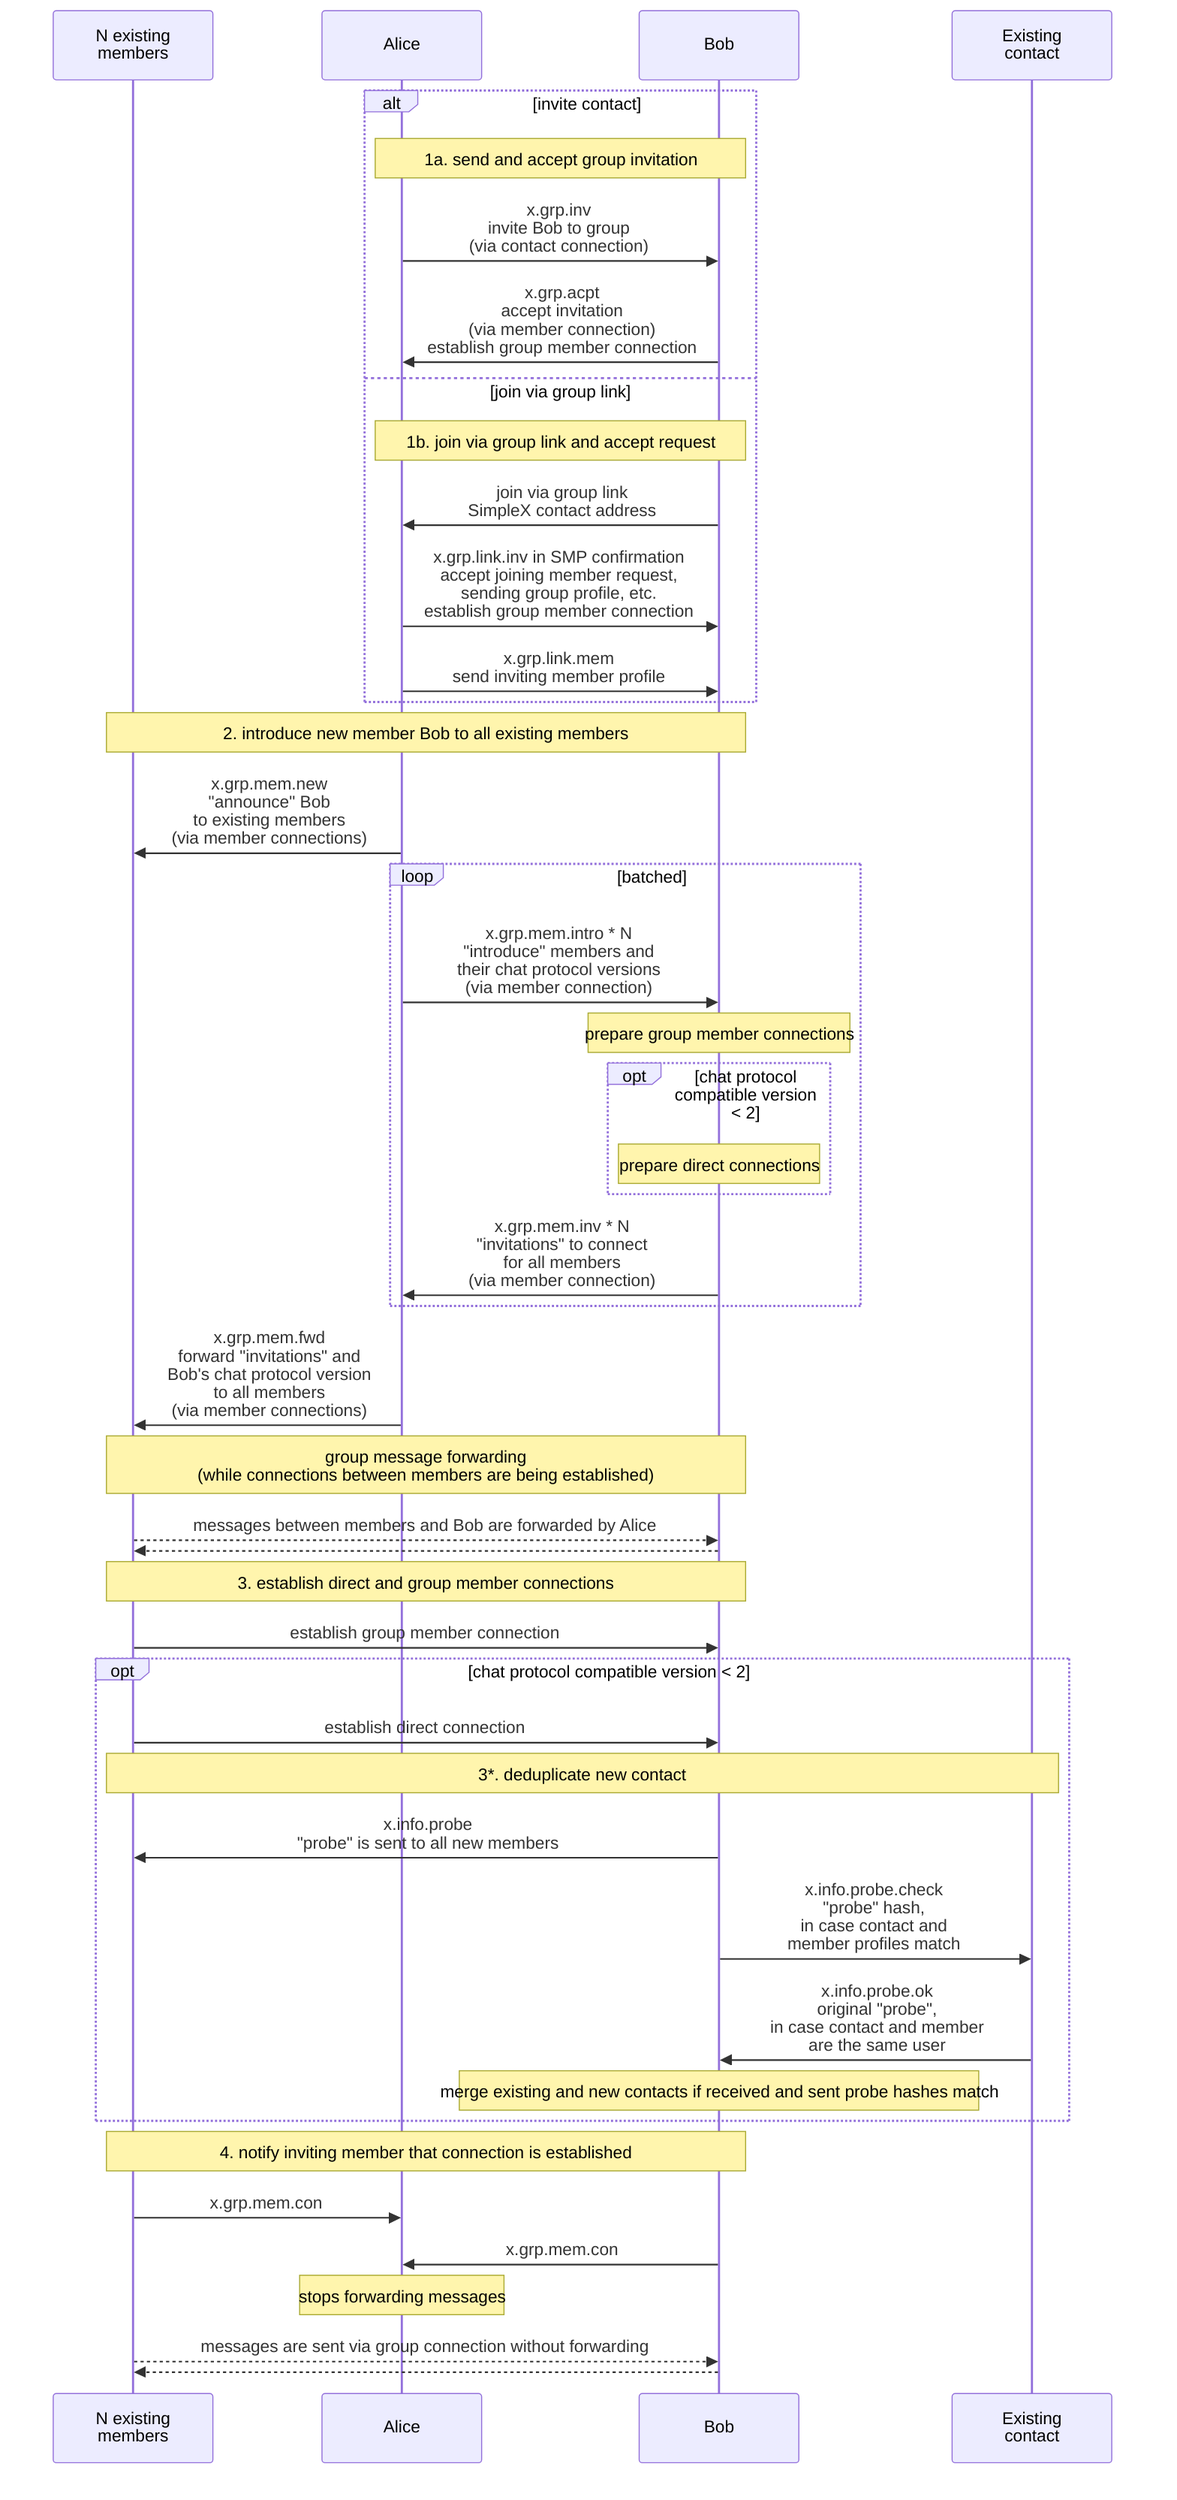 sequenceDiagram
  participant M as N existing<br>members
  participant A as Alice
  participant B as Bob
  participant C as Existing<br>contact

  alt invite contact
    note over A, B: 1a. send and accept group invitation
    A ->> B: x.grp.inv<br>invite Bob to group<br>(via contact connection)
    B ->> A: x.grp.acpt<br>accept invitation<br>(via member connection)<br>establish group member connection
  else join via group link
    note over A, B: 1b. join via group link and accept request
    B ->> A: join via group link<br>SimpleX contact address
    A ->> B: x.grp.link.inv in SMP confirmation<br>accept joining member request,<br>sending group profile, etc.<br>establish group member connection
    A ->> B: x.grp.link.mem<br>send inviting member profile
  end

  note over M, B: 2. introduce new member Bob to all existing members
  A ->> M: x.grp.mem.new<br>"announce" Bob<br>to existing members<br>(via member connections)
  loop batched
    A ->> B: x.grp.mem.intro * N<br>"introduce" members and<br>their chat protocol versions<br>(via member connection)
    note over B: prepare group member connections
    opt chat protocol compatible version < 2
      note over B: prepare direct connections
    end
    B ->> A: x.grp.mem.inv * N<br>"invitations" to connect<br>for all members<br>(via member connection)
  end
  A ->> M: x.grp.mem.fwd<br>forward "invitations" and<br>Bob's chat protocol version<br>to all members<br>(via member connections)

  note over M, B: group message forwarding<br>(while connections between members are being established)
  M -->> B: messages between members and Bob are forwarded by Alice
  B -->> M: 

  note over M, B: 3. establish direct and group member connections
  M ->> B: establish group member connection

  opt chat protocol compatible version < 2
    M ->> B: establish direct connection
    note over M, C: 3*. deduplicate new contact
    B ->> M: x.info.probe<br>"probe" is sent to all new members
    B ->> C: x.info.probe.check<br>"probe" hash,<br>in case contact and<br>member profiles match
    C ->> B: x.info.probe.ok<br> original "probe",<br> in case contact and member<br>are the same user
    note over B: merge existing and new contacts if received and sent probe hashes match
  end

  note over M, B: 4. notify inviting member that connection is established
  M ->> A: x.grp.mem.con
  B ->> A: x.grp.mem.con
  note over A: stops forwarding messages
  M -->> B: messages are sent via group connection without forwarding
  B -->> M: